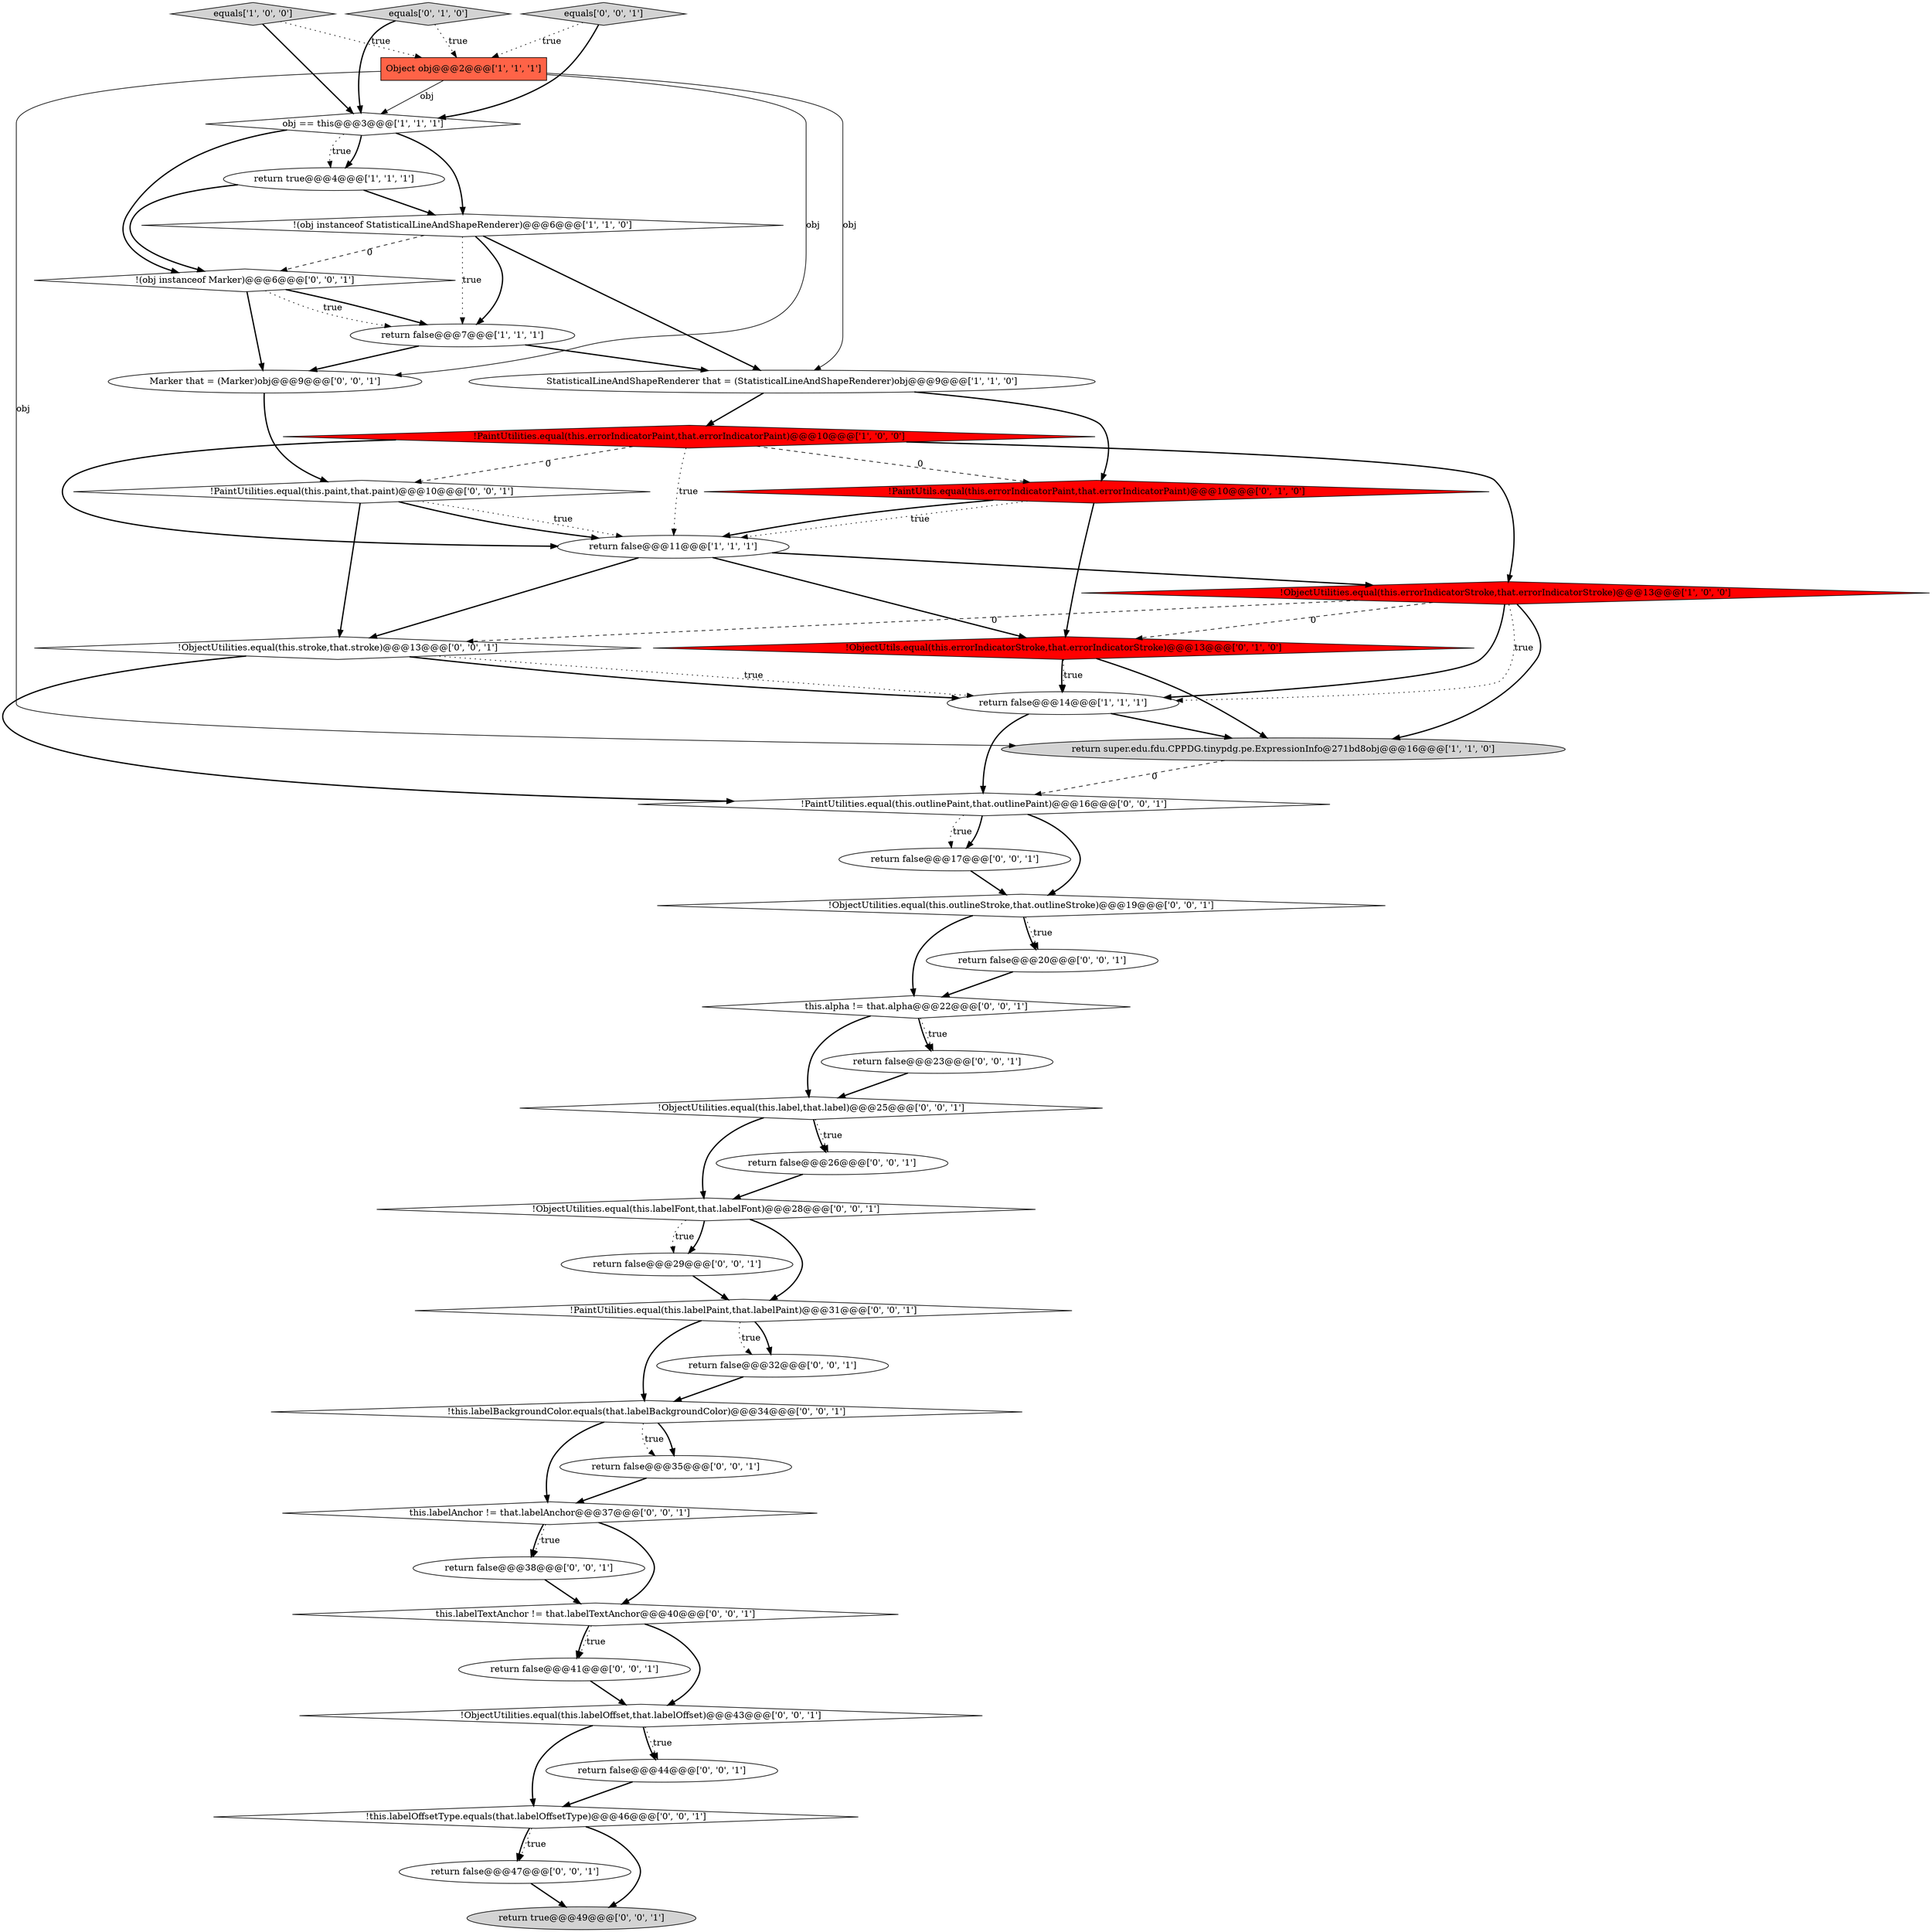 digraph {
22 [style = filled, label = "this.labelAnchor != that.labelAnchor@@@37@@@['0', '0', '1']", fillcolor = white, shape = diamond image = "AAA0AAABBB3BBB"];
12 [style = filled, label = "!ObjectUtils.equal(this.errorIndicatorStroke,that.errorIndicatorStroke)@@@13@@@['0', '1', '0']", fillcolor = red, shape = diamond image = "AAA1AAABBB2BBB"];
4 [style = filled, label = "return false@@@14@@@['1', '1', '1']", fillcolor = white, shape = ellipse image = "AAA0AAABBB1BBB"];
30 [style = filled, label = "!PaintUtilities.equal(this.paint,that.paint)@@@10@@@['0', '0', '1']", fillcolor = white, shape = diamond image = "AAA0AAABBB3BBB"];
40 [style = filled, label = "!(obj instanceof Marker)@@@6@@@['0', '0', '1']", fillcolor = white, shape = diamond image = "AAA0AAABBB3BBB"];
36 [style = filled, label = "return false@@@17@@@['0', '0', '1']", fillcolor = white, shape = ellipse image = "AAA0AAABBB3BBB"];
37 [style = filled, label = "!ObjectUtilities.equal(this.labelFont,that.labelFont)@@@28@@@['0', '0', '1']", fillcolor = white, shape = diamond image = "AAA0AAABBB3BBB"];
42 [style = filled, label = "return false@@@41@@@['0', '0', '1']", fillcolor = white, shape = ellipse image = "AAA0AAABBB3BBB"];
23 [style = filled, label = "equals['0', '0', '1']", fillcolor = lightgray, shape = diamond image = "AAA0AAABBB3BBB"];
2 [style = filled, label = "return false@@@11@@@['1', '1', '1']", fillcolor = white, shape = ellipse image = "AAA0AAABBB1BBB"];
41 [style = filled, label = "!this.labelBackgroundColor.equals(that.labelBackgroundColor)@@@34@@@['0', '0', '1']", fillcolor = white, shape = diamond image = "AAA0AAABBB3BBB"];
10 [style = filled, label = "return true@@@4@@@['1', '1', '1']", fillcolor = white, shape = ellipse image = "AAA0AAABBB1BBB"];
34 [style = filled, label = "!ObjectUtilities.equal(this.label,that.label)@@@25@@@['0', '0', '1']", fillcolor = white, shape = diamond image = "AAA0AAABBB3BBB"];
39 [style = filled, label = "return false@@@29@@@['0', '0', '1']", fillcolor = white, shape = ellipse image = "AAA0AAABBB3BBB"];
5 [style = filled, label = "!ObjectUtilities.equal(this.errorIndicatorStroke,that.errorIndicatorStroke)@@@13@@@['1', '0', '0']", fillcolor = red, shape = diamond image = "AAA1AAABBB1BBB"];
1 [style = filled, label = "StatisticalLineAndShapeRenderer that = (StatisticalLineAndShapeRenderer)obj@@@9@@@['1', '1', '0']", fillcolor = white, shape = ellipse image = "AAA0AAABBB1BBB"];
3 [style = filled, label = "obj == this@@@3@@@['1', '1', '1']", fillcolor = white, shape = diamond image = "AAA0AAABBB1BBB"];
21 [style = filled, label = "return false@@@47@@@['0', '0', '1']", fillcolor = white, shape = ellipse image = "AAA0AAABBB3BBB"];
18 [style = filled, label = "!ObjectUtilities.equal(this.outlineStroke,that.outlineStroke)@@@19@@@['0', '0', '1']", fillcolor = white, shape = diamond image = "AAA0AAABBB3BBB"];
19 [style = filled, label = "!this.labelOffsetType.equals(that.labelOffsetType)@@@46@@@['0', '0', '1']", fillcolor = white, shape = diamond image = "AAA0AAABBB3BBB"];
29 [style = filled, label = "return false@@@38@@@['0', '0', '1']", fillcolor = white, shape = ellipse image = "AAA0AAABBB3BBB"];
38 [style = filled, label = "return false@@@32@@@['0', '0', '1']", fillcolor = white, shape = ellipse image = "AAA0AAABBB3BBB"];
24 [style = filled, label = "this.alpha != that.alpha@@@22@@@['0', '0', '1']", fillcolor = white, shape = diamond image = "AAA0AAABBB3BBB"];
27 [style = filled, label = "return false@@@23@@@['0', '0', '1']", fillcolor = white, shape = ellipse image = "AAA0AAABBB3BBB"];
31 [style = filled, label = "!PaintUtilities.equal(this.labelPaint,that.labelPaint)@@@31@@@['0', '0', '1']", fillcolor = white, shape = diamond image = "AAA0AAABBB3BBB"];
7 [style = filled, label = "Object obj@@@2@@@['1', '1', '1']", fillcolor = tomato, shape = box image = "AAA0AAABBB1BBB"];
17 [style = filled, label = "Marker that = (Marker)obj@@@9@@@['0', '0', '1']", fillcolor = white, shape = ellipse image = "AAA0AAABBB3BBB"];
16 [style = filled, label = "!ObjectUtilities.equal(this.labelOffset,that.labelOffset)@@@43@@@['0', '0', '1']", fillcolor = white, shape = diamond image = "AAA0AAABBB3BBB"];
20 [style = filled, label = "return false@@@35@@@['0', '0', '1']", fillcolor = white, shape = ellipse image = "AAA0AAABBB3BBB"];
8 [style = filled, label = "!(obj instanceof StatisticalLineAndShapeRenderer)@@@6@@@['1', '1', '0']", fillcolor = white, shape = diamond image = "AAA0AAABBB1BBB"];
14 [style = filled, label = "!PaintUtils.equal(this.errorIndicatorPaint,that.errorIndicatorPaint)@@@10@@@['0', '1', '0']", fillcolor = red, shape = diamond image = "AAA1AAABBB2BBB"];
33 [style = filled, label = "return true@@@49@@@['0', '0', '1']", fillcolor = lightgray, shape = ellipse image = "AAA0AAABBB3BBB"];
28 [style = filled, label = "return false@@@26@@@['0', '0', '1']", fillcolor = white, shape = ellipse image = "AAA0AAABBB3BBB"];
13 [style = filled, label = "equals['0', '1', '0']", fillcolor = lightgray, shape = diamond image = "AAA0AAABBB2BBB"];
32 [style = filled, label = "return false@@@44@@@['0', '0', '1']", fillcolor = white, shape = ellipse image = "AAA0AAABBB3BBB"];
25 [style = filled, label = "!PaintUtilities.equal(this.outlinePaint,that.outlinePaint)@@@16@@@['0', '0', '1']", fillcolor = white, shape = diamond image = "AAA0AAABBB3BBB"];
26 [style = filled, label = "!ObjectUtilities.equal(this.stroke,that.stroke)@@@13@@@['0', '0', '1']", fillcolor = white, shape = diamond image = "AAA0AAABBB3BBB"];
15 [style = filled, label = "return false@@@20@@@['0', '0', '1']", fillcolor = white, shape = ellipse image = "AAA0AAABBB3BBB"];
9 [style = filled, label = "equals['1', '0', '0']", fillcolor = lightgray, shape = diamond image = "AAA0AAABBB1BBB"];
6 [style = filled, label = "!PaintUtilities.equal(this.errorIndicatorPaint,that.errorIndicatorPaint)@@@10@@@['1', '0', '0']", fillcolor = red, shape = diamond image = "AAA1AAABBB1BBB"];
11 [style = filled, label = "return false@@@7@@@['1', '1', '1']", fillcolor = white, shape = ellipse image = "AAA0AAABBB1BBB"];
35 [style = filled, label = "this.labelTextAnchor != that.labelTextAnchor@@@40@@@['0', '0', '1']", fillcolor = white, shape = diamond image = "AAA0AAABBB3BBB"];
0 [style = filled, label = "return super.edu.fdu.CPPDG.tinypdg.pe.ExpressionInfo@271bd8obj@@@16@@@['1', '1', '0']", fillcolor = lightgray, shape = ellipse image = "AAA0AAABBB1BBB"];
2->26 [style = bold, label=""];
4->25 [style = bold, label=""];
7->1 [style = solid, label="obj"];
18->15 [style = dotted, label="true"];
24->34 [style = bold, label=""];
35->42 [style = dotted, label="true"];
38->41 [style = bold, label=""];
24->27 [style = dotted, label="true"];
41->20 [style = bold, label=""];
30->2 [style = dotted, label="true"];
8->1 [style = bold, label=""];
40->11 [style = bold, label=""];
0->25 [style = dashed, label="0"];
10->8 [style = bold, label=""];
5->0 [style = bold, label=""];
37->31 [style = bold, label=""];
39->31 [style = bold, label=""];
36->18 [style = bold, label=""];
16->32 [style = dotted, label="true"];
41->22 [style = bold, label=""];
26->4 [style = dotted, label="true"];
8->11 [style = bold, label=""];
24->27 [style = bold, label=""];
7->0 [style = solid, label="obj"];
34->28 [style = dotted, label="true"];
14->2 [style = dotted, label="true"];
22->29 [style = dotted, label="true"];
28->37 [style = bold, label=""];
5->26 [style = dashed, label="0"];
25->36 [style = bold, label=""];
30->26 [style = bold, label=""];
18->15 [style = bold, label=""];
16->32 [style = bold, label=""];
7->17 [style = solid, label="obj"];
19->21 [style = dotted, label="true"];
13->7 [style = dotted, label="true"];
23->3 [style = bold, label=""];
16->19 [style = bold, label=""];
26->4 [style = bold, label=""];
5->4 [style = dotted, label="true"];
4->0 [style = bold, label=""];
6->2 [style = bold, label=""];
3->10 [style = bold, label=""];
40->17 [style = bold, label=""];
31->41 [style = bold, label=""];
11->17 [style = bold, label=""];
12->4 [style = dotted, label="true"];
29->35 [style = bold, label=""];
19->33 [style = bold, label=""];
18->24 [style = bold, label=""];
5->12 [style = dashed, label="0"];
8->40 [style = dashed, label="0"];
35->42 [style = bold, label=""];
3->10 [style = dotted, label="true"];
25->18 [style = bold, label=""];
22->29 [style = bold, label=""];
42->16 [style = bold, label=""];
31->38 [style = bold, label=""];
32->19 [style = bold, label=""];
23->7 [style = dotted, label="true"];
34->28 [style = bold, label=""];
6->5 [style = bold, label=""];
6->2 [style = dotted, label="true"];
1->6 [style = bold, label=""];
27->34 [style = bold, label=""];
3->8 [style = bold, label=""];
5->4 [style = bold, label=""];
25->36 [style = dotted, label="true"];
10->40 [style = bold, label=""];
8->11 [style = dotted, label="true"];
9->3 [style = bold, label=""];
14->2 [style = bold, label=""];
9->7 [style = dotted, label="true"];
22->35 [style = bold, label=""];
37->39 [style = bold, label=""];
2->5 [style = bold, label=""];
19->21 [style = bold, label=""];
35->16 [style = bold, label=""];
3->40 [style = bold, label=""];
11->1 [style = bold, label=""];
21->33 [style = bold, label=""];
26->25 [style = bold, label=""];
17->30 [style = bold, label=""];
6->14 [style = dashed, label="0"];
12->0 [style = bold, label=""];
2->12 [style = bold, label=""];
41->20 [style = dotted, label="true"];
20->22 [style = bold, label=""];
7->3 [style = solid, label="obj"];
13->3 [style = bold, label=""];
40->11 [style = dotted, label="true"];
12->4 [style = bold, label=""];
34->37 [style = bold, label=""];
15->24 [style = bold, label=""];
31->38 [style = dotted, label="true"];
37->39 [style = dotted, label="true"];
14->12 [style = bold, label=""];
1->14 [style = bold, label=""];
6->30 [style = dashed, label="0"];
30->2 [style = bold, label=""];
}
